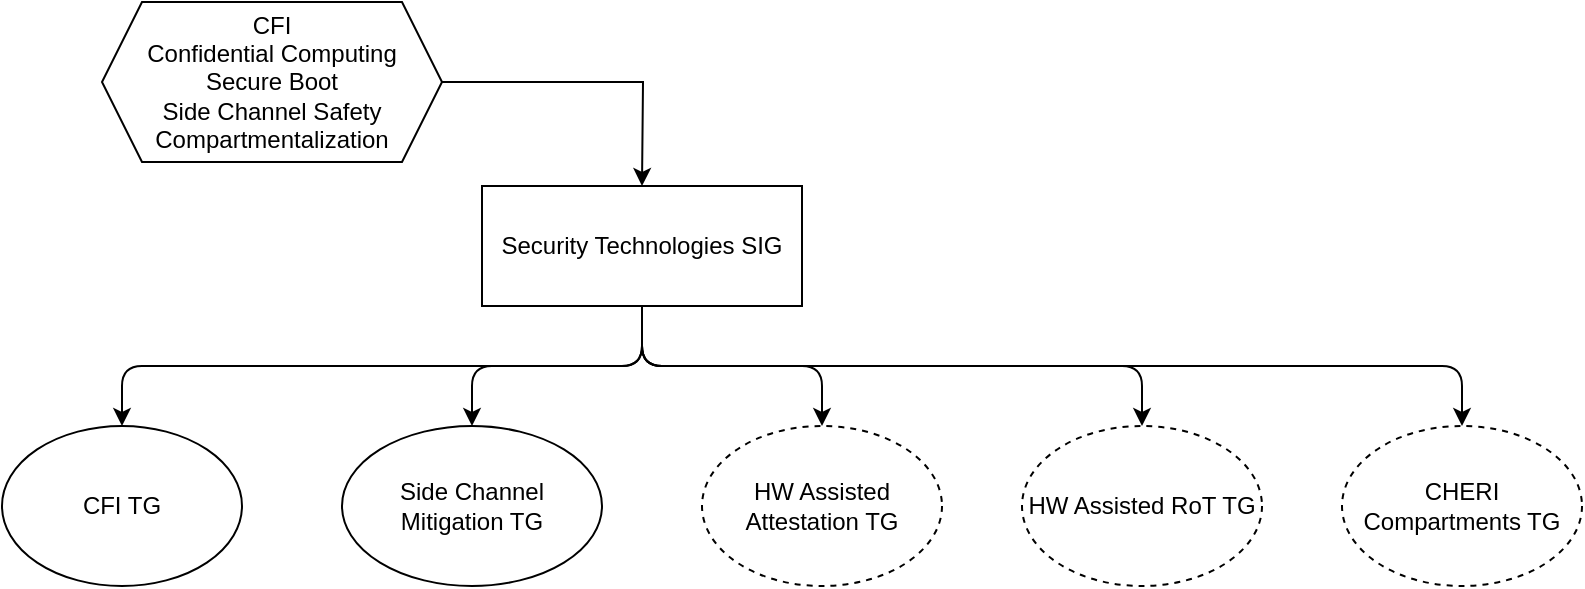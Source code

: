 <mxfile version="14.6.13" type="device"><diagram id="cdl_2veWW3mzitgkwhxo" name="Page-1"><mxGraphModel dx="2356" dy="1149" grid="0" gridSize="10" guides="0" tooltips="1" connect="1" arrows="1" fold="1" page="0" pageScale="1" pageWidth="1100" pageHeight="850" math="0" shadow="0"><root><mxCell id="0"/><mxCell id="1" parent="0"/><mxCell id="t9aNO8jW-0A8Qu_qv0LO-8" value="Security Technologies SIG" style="rounded=0;whiteSpace=wrap;html=1;" parent="1" vertex="1"><mxGeometry x="-454" y="-7" width="160" height="60" as="geometry"/></mxCell><mxCell id="t9aNO8jW-0A8Qu_qv0LO-9" value="CFI TG" style="ellipse;whiteSpace=wrap;html=1;" parent="1" vertex="1"><mxGeometry x="-694" y="113" width="120" height="80" as="geometry"/></mxCell><mxCell id="t9aNO8jW-0A8Qu_qv0LO-10" value="Side Channel &lt;br&gt;Mitigation TG" style="ellipse;whiteSpace=wrap;html=1;" parent="1" vertex="1"><mxGeometry x="-524" y="113" width="130" height="80" as="geometry"/></mxCell><mxCell id="t9aNO8jW-0A8Qu_qv0LO-11" value="HW Assisted Attestation TG" style="ellipse;whiteSpace=wrap;html=1;dashed=1;" parent="1" vertex="1"><mxGeometry x="-344" y="113" width="120" height="80" as="geometry"/></mxCell><mxCell id="t9aNO8jW-0A8Qu_qv0LO-12" value="HW Assisted RoT TG" style="ellipse;whiteSpace=wrap;html=1;dashed=1;" parent="1" vertex="1"><mxGeometry x="-184" y="113" width="120" height="80" as="geometry"/></mxCell><mxCell id="t9aNO8jW-0A8Qu_qv0LO-13" value="" style="endArrow=classic;html=1;exitX=0.5;exitY=1;exitDx=0;exitDy=0;entryX=0.5;entryY=0;entryDx=0;entryDy=0;" parent="1" source="t9aNO8jW-0A8Qu_qv0LO-8" target="t9aNO8jW-0A8Qu_qv0LO-11" edge="1"><mxGeometry width="50" height="50" relative="1" as="geometry"><mxPoint x="-374" y="63" as="sourcePoint"/><mxPoint x="-324" y="133" as="targetPoint"/><Array as="points"><mxPoint x="-374" y="83"/><mxPoint x="-284" y="83"/></Array></mxGeometry></mxCell><mxCell id="t9aNO8jW-0A8Qu_qv0LO-14" value="" style="endArrow=classic;html=1;entryX=0.5;entryY=0;entryDx=0;entryDy=0;" parent="1" source="t9aNO8jW-0A8Qu_qv0LO-8" target="t9aNO8jW-0A8Qu_qv0LO-12" edge="1"><mxGeometry width="50" height="50" relative="1" as="geometry"><mxPoint x="-374" y="53" as="sourcePoint"/><mxPoint x="-324" y="3" as="targetPoint"/><Array as="points"><mxPoint x="-374" y="83"/><mxPoint x="-124" y="83"/></Array></mxGeometry></mxCell><mxCell id="t9aNO8jW-0A8Qu_qv0LO-15" value="" style="endArrow=classic;html=1;entryX=0.5;entryY=0;entryDx=0;entryDy=0;" parent="1" source="t9aNO8jW-0A8Qu_qv0LO-8" target="t9aNO8jW-0A8Qu_qv0LO-10" edge="1"><mxGeometry width="50" height="50" relative="1" as="geometry"><mxPoint x="-374" y="183" as="sourcePoint"/><mxPoint x="-324" y="133" as="targetPoint"/><Array as="points"><mxPoint x="-374" y="83"/><mxPoint x="-459" y="83"/></Array></mxGeometry></mxCell><mxCell id="t9aNO8jW-0A8Qu_qv0LO-17" value="" style="endArrow=classic;html=1;entryX=0.5;entryY=0;entryDx=0;entryDy=0;" parent="1" source="t9aNO8jW-0A8Qu_qv0LO-8" target="t9aNO8jW-0A8Qu_qv0LO-9" edge="1"><mxGeometry width="50" height="50" relative="1" as="geometry"><mxPoint x="-604" y="103" as="sourcePoint"/><mxPoint x="-554" y="53" as="targetPoint"/><Array as="points"><mxPoint x="-374" y="83"/><mxPoint x="-634" y="83"/></Array></mxGeometry></mxCell><mxCell id="J4QOFEHYactI21fy9j18-5" value="" style="edgeStyle=orthogonalEdgeStyle;rounded=0;orthogonalLoop=1;jettySize=auto;html=1;" parent="1" source="J4QOFEHYactI21fy9j18-6" edge="1"><mxGeometry relative="1" as="geometry"><mxPoint x="-374" y="-7" as="targetPoint"/></mxGeometry></mxCell><mxCell id="J4QOFEHYactI21fy9j18-6" value="CFI&lt;br&gt;Confidential Computing&lt;br&gt;Secure Boot&lt;br&gt;Side Channel Safety&lt;br&gt;Compartmentalization" style="shape=hexagon;perimeter=hexagonPerimeter2;whiteSpace=wrap;html=1;fixedSize=1;" parent="1" vertex="1"><mxGeometry x="-644" y="-99" width="170" height="80" as="geometry"/></mxCell><mxCell id="J4QOFEHYactI21fy9j18-7" value="CHERI Compartments TG" style="ellipse;whiteSpace=wrap;html=1;dashed=1;" parent="1" vertex="1"><mxGeometry x="-24" y="113" width="120" height="80" as="geometry"/></mxCell><mxCell id="J4QOFEHYactI21fy9j18-8" value="" style="endArrow=classic;html=1;entryX=0.5;entryY=0;entryDx=0;entryDy=0;exitX=0.5;exitY=1;exitDx=0;exitDy=0;" parent="1" source="t9aNO8jW-0A8Qu_qv0LO-8" edge="1"><mxGeometry width="50" height="50" relative="1" as="geometry"><mxPoint x="-214" y="53" as="sourcePoint"/><mxPoint x="36" y="113" as="targetPoint"/><Array as="points"><mxPoint x="-374" y="83"/><mxPoint x="36" y="83"/></Array></mxGeometry></mxCell></root></mxGraphModel></diagram></mxfile>